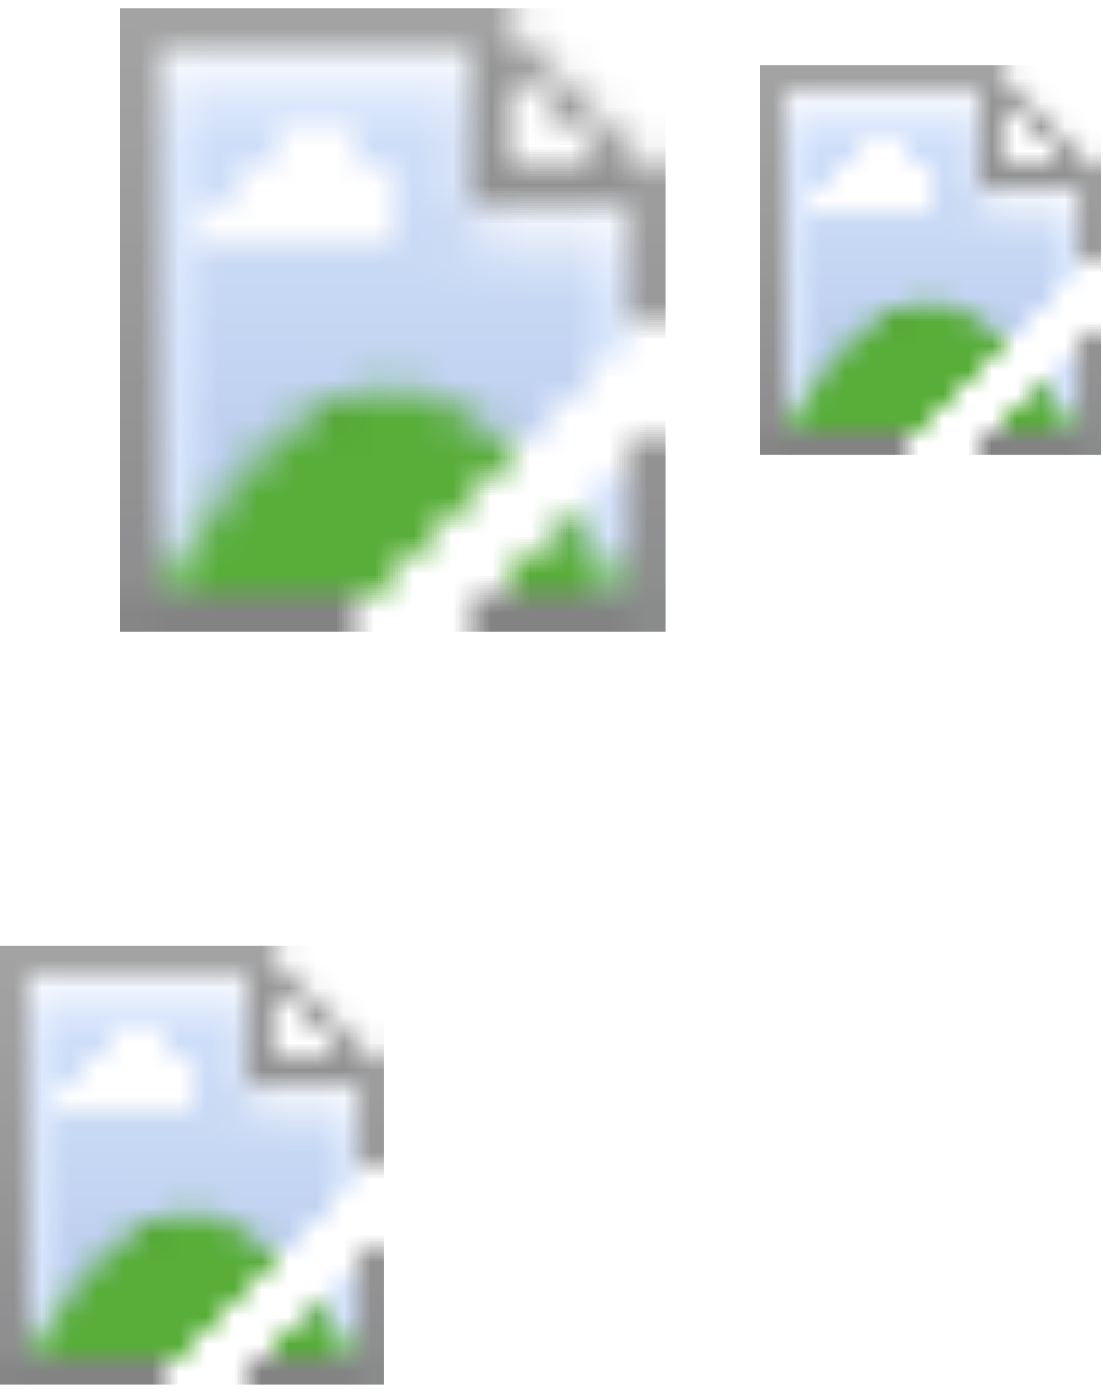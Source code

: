 <mxfile version="12.8.8" type="device"><diagram id="edu-W2HzbuAQ3BjH2zjC" name="Page-1"><mxGraphModel dx="1422" dy="839" grid="1" gridSize="10" guides="1" tooltips="1" connect="1" arrows="1" fold="1" page="1" pageScale="1" pageWidth="850" pageHeight="1100" math="0" shadow="0"><root><mxCell id="0"/><mxCell id="1" parent="0"/><mxCell id="1674CFwDLvjtg9-W3zrY-3" value="" style="shape=image;html=1;verticalLabelPosition=bottom;labelBackgroundColor=#ffffff;verticalAlign=top;imageAspect=1;aspect=fixed;image=https://cdn.sparkfun.com/assets/9/1/e/4/8/515b4656ce395f8a38000000.png;imageBackground=none;" vertex="1" parent="1"><mxGeometry x="230" y="340" width="272.78" height="320" as="geometry"/></mxCell><mxCell id="1674CFwDLvjtg9-W3zrY-4" value="" style="shape=image;html=1;verticalLabelPosition=bottom;labelBackgroundColor=#ffffff;verticalAlign=top;imageAspect=1;aspect=fixed;image=https://ae01.alicdn.com/kf/HTB1WWZSSwDqK1RjSZSyq6yxEVXah/ULN2003-Stepper-Motor-Driver-Board-Test-Module-High-Power-for-Arduino-AVR-SMD-28BYJ-48-5V.jpg_q50.jpg;" vertex="1" parent="1"><mxGeometry x="550" y="370" width="170.49" height="200" as="geometry"/></mxCell><mxCell id="1674CFwDLvjtg9-W3zrY-5" value="" style="shape=image;html=1;verticalLabelPosition=bottom;labelBackgroundColor=#ffffff;verticalAlign=top;imageAspect=1;aspect=fixed;image=https://images-na.ssl-images-amazon.com/images/I/71pcElqkj6L._SL1500_.jpg;" vertex="1" parent="1"><mxGeometry x="170" y="810" width="191.97" height="225.2" as="geometry"/></mxCell></root></mxGraphModel></diagram></mxfile>